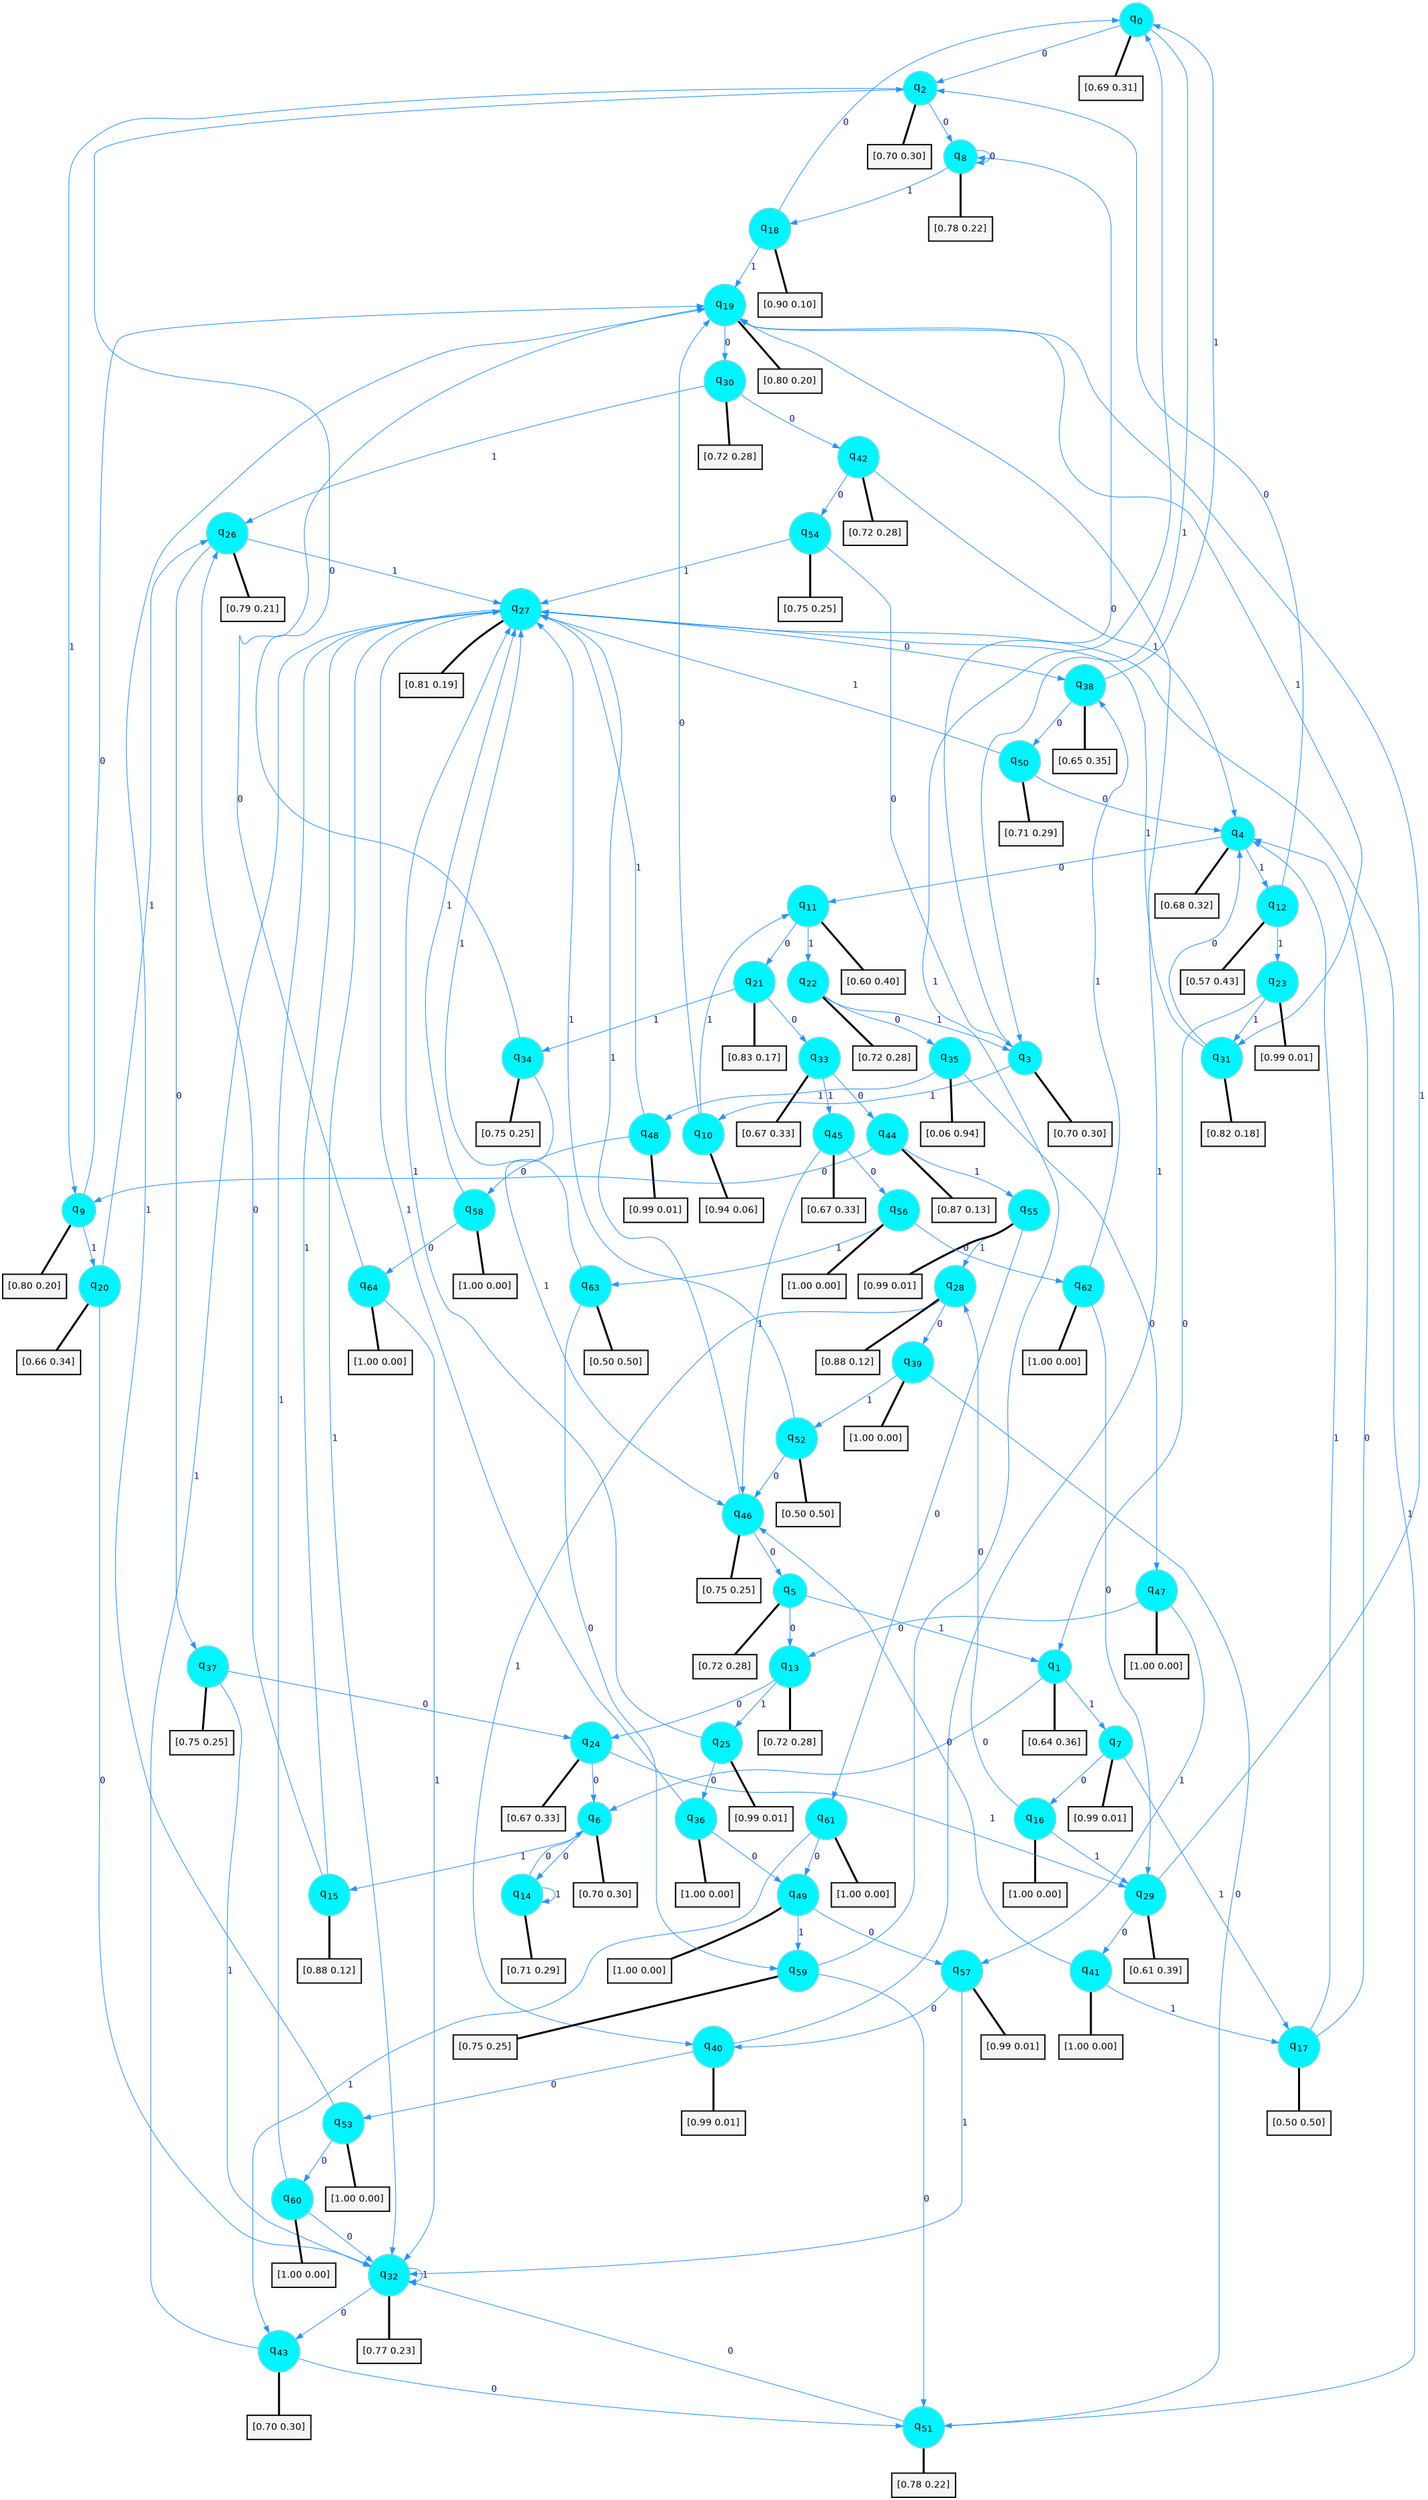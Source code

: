 digraph G {
graph [
bgcolor=transparent, dpi=300, rankdir=TD, size="40,25"];
node [
color=gray, fillcolor=turquoise1, fontcolor=black, fontname=Helvetica, fontsize=16, fontweight=bold, shape=circle, style=filled];
edge [
arrowsize=1, color=dodgerblue1, fontcolor=midnightblue, fontname=courier, fontweight=bold, penwidth=1, style=solid, weight=20];
0[label=<q<SUB>0</SUB>>];
1[label=<q<SUB>1</SUB>>];
2[label=<q<SUB>2</SUB>>];
3[label=<q<SUB>3</SUB>>];
4[label=<q<SUB>4</SUB>>];
5[label=<q<SUB>5</SUB>>];
6[label=<q<SUB>6</SUB>>];
7[label=<q<SUB>7</SUB>>];
8[label=<q<SUB>8</SUB>>];
9[label=<q<SUB>9</SUB>>];
10[label=<q<SUB>10</SUB>>];
11[label=<q<SUB>11</SUB>>];
12[label=<q<SUB>12</SUB>>];
13[label=<q<SUB>13</SUB>>];
14[label=<q<SUB>14</SUB>>];
15[label=<q<SUB>15</SUB>>];
16[label=<q<SUB>16</SUB>>];
17[label=<q<SUB>17</SUB>>];
18[label=<q<SUB>18</SUB>>];
19[label=<q<SUB>19</SUB>>];
20[label=<q<SUB>20</SUB>>];
21[label=<q<SUB>21</SUB>>];
22[label=<q<SUB>22</SUB>>];
23[label=<q<SUB>23</SUB>>];
24[label=<q<SUB>24</SUB>>];
25[label=<q<SUB>25</SUB>>];
26[label=<q<SUB>26</SUB>>];
27[label=<q<SUB>27</SUB>>];
28[label=<q<SUB>28</SUB>>];
29[label=<q<SUB>29</SUB>>];
30[label=<q<SUB>30</SUB>>];
31[label=<q<SUB>31</SUB>>];
32[label=<q<SUB>32</SUB>>];
33[label=<q<SUB>33</SUB>>];
34[label=<q<SUB>34</SUB>>];
35[label=<q<SUB>35</SUB>>];
36[label=<q<SUB>36</SUB>>];
37[label=<q<SUB>37</SUB>>];
38[label=<q<SUB>38</SUB>>];
39[label=<q<SUB>39</SUB>>];
40[label=<q<SUB>40</SUB>>];
41[label=<q<SUB>41</SUB>>];
42[label=<q<SUB>42</SUB>>];
43[label=<q<SUB>43</SUB>>];
44[label=<q<SUB>44</SUB>>];
45[label=<q<SUB>45</SUB>>];
46[label=<q<SUB>46</SUB>>];
47[label=<q<SUB>47</SUB>>];
48[label=<q<SUB>48</SUB>>];
49[label=<q<SUB>49</SUB>>];
50[label=<q<SUB>50</SUB>>];
51[label=<q<SUB>51</SUB>>];
52[label=<q<SUB>52</SUB>>];
53[label=<q<SUB>53</SUB>>];
54[label=<q<SUB>54</SUB>>];
55[label=<q<SUB>55</SUB>>];
56[label=<q<SUB>56</SUB>>];
57[label=<q<SUB>57</SUB>>];
58[label=<q<SUB>58</SUB>>];
59[label=<q<SUB>59</SUB>>];
60[label=<q<SUB>60</SUB>>];
61[label=<q<SUB>61</SUB>>];
62[label=<q<SUB>62</SUB>>];
63[label=<q<SUB>63</SUB>>];
64[label=<q<SUB>64</SUB>>];
65[label="[0.69 0.31]", shape=box,fontcolor=black, fontname=Helvetica, fontsize=14, penwidth=2, fillcolor=whitesmoke,color=black];
66[label="[0.64 0.36]", shape=box,fontcolor=black, fontname=Helvetica, fontsize=14, penwidth=2, fillcolor=whitesmoke,color=black];
67[label="[0.70 0.30]", shape=box,fontcolor=black, fontname=Helvetica, fontsize=14, penwidth=2, fillcolor=whitesmoke,color=black];
68[label="[0.70 0.30]", shape=box,fontcolor=black, fontname=Helvetica, fontsize=14, penwidth=2, fillcolor=whitesmoke,color=black];
69[label="[0.68 0.32]", shape=box,fontcolor=black, fontname=Helvetica, fontsize=14, penwidth=2, fillcolor=whitesmoke,color=black];
70[label="[0.72 0.28]", shape=box,fontcolor=black, fontname=Helvetica, fontsize=14, penwidth=2, fillcolor=whitesmoke,color=black];
71[label="[0.70 0.30]", shape=box,fontcolor=black, fontname=Helvetica, fontsize=14, penwidth=2, fillcolor=whitesmoke,color=black];
72[label="[0.99 0.01]", shape=box,fontcolor=black, fontname=Helvetica, fontsize=14, penwidth=2, fillcolor=whitesmoke,color=black];
73[label="[0.78 0.22]", shape=box,fontcolor=black, fontname=Helvetica, fontsize=14, penwidth=2, fillcolor=whitesmoke,color=black];
74[label="[0.80 0.20]", shape=box,fontcolor=black, fontname=Helvetica, fontsize=14, penwidth=2, fillcolor=whitesmoke,color=black];
75[label="[0.94 0.06]", shape=box,fontcolor=black, fontname=Helvetica, fontsize=14, penwidth=2, fillcolor=whitesmoke,color=black];
76[label="[0.60 0.40]", shape=box,fontcolor=black, fontname=Helvetica, fontsize=14, penwidth=2, fillcolor=whitesmoke,color=black];
77[label="[0.57 0.43]", shape=box,fontcolor=black, fontname=Helvetica, fontsize=14, penwidth=2, fillcolor=whitesmoke,color=black];
78[label="[0.72 0.28]", shape=box,fontcolor=black, fontname=Helvetica, fontsize=14, penwidth=2, fillcolor=whitesmoke,color=black];
79[label="[0.71 0.29]", shape=box,fontcolor=black, fontname=Helvetica, fontsize=14, penwidth=2, fillcolor=whitesmoke,color=black];
80[label="[0.88 0.12]", shape=box,fontcolor=black, fontname=Helvetica, fontsize=14, penwidth=2, fillcolor=whitesmoke,color=black];
81[label="[1.00 0.00]", shape=box,fontcolor=black, fontname=Helvetica, fontsize=14, penwidth=2, fillcolor=whitesmoke,color=black];
82[label="[0.50 0.50]", shape=box,fontcolor=black, fontname=Helvetica, fontsize=14, penwidth=2, fillcolor=whitesmoke,color=black];
83[label="[0.90 0.10]", shape=box,fontcolor=black, fontname=Helvetica, fontsize=14, penwidth=2, fillcolor=whitesmoke,color=black];
84[label="[0.80 0.20]", shape=box,fontcolor=black, fontname=Helvetica, fontsize=14, penwidth=2, fillcolor=whitesmoke,color=black];
85[label="[0.66 0.34]", shape=box,fontcolor=black, fontname=Helvetica, fontsize=14, penwidth=2, fillcolor=whitesmoke,color=black];
86[label="[0.83 0.17]", shape=box,fontcolor=black, fontname=Helvetica, fontsize=14, penwidth=2, fillcolor=whitesmoke,color=black];
87[label="[0.72 0.28]", shape=box,fontcolor=black, fontname=Helvetica, fontsize=14, penwidth=2, fillcolor=whitesmoke,color=black];
88[label="[0.99 0.01]", shape=box,fontcolor=black, fontname=Helvetica, fontsize=14, penwidth=2, fillcolor=whitesmoke,color=black];
89[label="[0.67 0.33]", shape=box,fontcolor=black, fontname=Helvetica, fontsize=14, penwidth=2, fillcolor=whitesmoke,color=black];
90[label="[0.99 0.01]", shape=box,fontcolor=black, fontname=Helvetica, fontsize=14, penwidth=2, fillcolor=whitesmoke,color=black];
91[label="[0.79 0.21]", shape=box,fontcolor=black, fontname=Helvetica, fontsize=14, penwidth=2, fillcolor=whitesmoke,color=black];
92[label="[0.81 0.19]", shape=box,fontcolor=black, fontname=Helvetica, fontsize=14, penwidth=2, fillcolor=whitesmoke,color=black];
93[label="[0.88 0.12]", shape=box,fontcolor=black, fontname=Helvetica, fontsize=14, penwidth=2, fillcolor=whitesmoke,color=black];
94[label="[0.61 0.39]", shape=box,fontcolor=black, fontname=Helvetica, fontsize=14, penwidth=2, fillcolor=whitesmoke,color=black];
95[label="[0.72 0.28]", shape=box,fontcolor=black, fontname=Helvetica, fontsize=14, penwidth=2, fillcolor=whitesmoke,color=black];
96[label="[0.82 0.18]", shape=box,fontcolor=black, fontname=Helvetica, fontsize=14, penwidth=2, fillcolor=whitesmoke,color=black];
97[label="[0.77 0.23]", shape=box,fontcolor=black, fontname=Helvetica, fontsize=14, penwidth=2, fillcolor=whitesmoke,color=black];
98[label="[0.67 0.33]", shape=box,fontcolor=black, fontname=Helvetica, fontsize=14, penwidth=2, fillcolor=whitesmoke,color=black];
99[label="[0.75 0.25]", shape=box,fontcolor=black, fontname=Helvetica, fontsize=14, penwidth=2, fillcolor=whitesmoke,color=black];
100[label="[0.06 0.94]", shape=box,fontcolor=black, fontname=Helvetica, fontsize=14, penwidth=2, fillcolor=whitesmoke,color=black];
101[label="[1.00 0.00]", shape=box,fontcolor=black, fontname=Helvetica, fontsize=14, penwidth=2, fillcolor=whitesmoke,color=black];
102[label="[0.75 0.25]", shape=box,fontcolor=black, fontname=Helvetica, fontsize=14, penwidth=2, fillcolor=whitesmoke,color=black];
103[label="[0.65 0.35]", shape=box,fontcolor=black, fontname=Helvetica, fontsize=14, penwidth=2, fillcolor=whitesmoke,color=black];
104[label="[1.00 0.00]", shape=box,fontcolor=black, fontname=Helvetica, fontsize=14, penwidth=2, fillcolor=whitesmoke,color=black];
105[label="[0.99 0.01]", shape=box,fontcolor=black, fontname=Helvetica, fontsize=14, penwidth=2, fillcolor=whitesmoke,color=black];
106[label="[1.00 0.00]", shape=box,fontcolor=black, fontname=Helvetica, fontsize=14, penwidth=2, fillcolor=whitesmoke,color=black];
107[label="[0.72 0.28]", shape=box,fontcolor=black, fontname=Helvetica, fontsize=14, penwidth=2, fillcolor=whitesmoke,color=black];
108[label="[0.70 0.30]", shape=box,fontcolor=black, fontname=Helvetica, fontsize=14, penwidth=2, fillcolor=whitesmoke,color=black];
109[label="[0.87 0.13]", shape=box,fontcolor=black, fontname=Helvetica, fontsize=14, penwidth=2, fillcolor=whitesmoke,color=black];
110[label="[0.67 0.33]", shape=box,fontcolor=black, fontname=Helvetica, fontsize=14, penwidth=2, fillcolor=whitesmoke,color=black];
111[label="[0.75 0.25]", shape=box,fontcolor=black, fontname=Helvetica, fontsize=14, penwidth=2, fillcolor=whitesmoke,color=black];
112[label="[1.00 0.00]", shape=box,fontcolor=black, fontname=Helvetica, fontsize=14, penwidth=2, fillcolor=whitesmoke,color=black];
113[label="[0.99 0.01]", shape=box,fontcolor=black, fontname=Helvetica, fontsize=14, penwidth=2, fillcolor=whitesmoke,color=black];
114[label="[1.00 0.00]", shape=box,fontcolor=black, fontname=Helvetica, fontsize=14, penwidth=2, fillcolor=whitesmoke,color=black];
115[label="[0.71 0.29]", shape=box,fontcolor=black, fontname=Helvetica, fontsize=14, penwidth=2, fillcolor=whitesmoke,color=black];
116[label="[0.78 0.22]", shape=box,fontcolor=black, fontname=Helvetica, fontsize=14, penwidth=2, fillcolor=whitesmoke,color=black];
117[label="[0.50 0.50]", shape=box,fontcolor=black, fontname=Helvetica, fontsize=14, penwidth=2, fillcolor=whitesmoke,color=black];
118[label="[1.00 0.00]", shape=box,fontcolor=black, fontname=Helvetica, fontsize=14, penwidth=2, fillcolor=whitesmoke,color=black];
119[label="[0.75 0.25]", shape=box,fontcolor=black, fontname=Helvetica, fontsize=14, penwidth=2, fillcolor=whitesmoke,color=black];
120[label="[0.99 0.01]", shape=box,fontcolor=black, fontname=Helvetica, fontsize=14, penwidth=2, fillcolor=whitesmoke,color=black];
121[label="[1.00 0.00]", shape=box,fontcolor=black, fontname=Helvetica, fontsize=14, penwidth=2, fillcolor=whitesmoke,color=black];
122[label="[0.99 0.01]", shape=box,fontcolor=black, fontname=Helvetica, fontsize=14, penwidth=2, fillcolor=whitesmoke,color=black];
123[label="[1.00 0.00]", shape=box,fontcolor=black, fontname=Helvetica, fontsize=14, penwidth=2, fillcolor=whitesmoke,color=black];
124[label="[0.75 0.25]", shape=box,fontcolor=black, fontname=Helvetica, fontsize=14, penwidth=2, fillcolor=whitesmoke,color=black];
125[label="[1.00 0.00]", shape=box,fontcolor=black, fontname=Helvetica, fontsize=14, penwidth=2, fillcolor=whitesmoke,color=black];
126[label="[1.00 0.00]", shape=box,fontcolor=black, fontname=Helvetica, fontsize=14, penwidth=2, fillcolor=whitesmoke,color=black];
127[label="[1.00 0.00]", shape=box,fontcolor=black, fontname=Helvetica, fontsize=14, penwidth=2, fillcolor=whitesmoke,color=black];
128[label="[0.50 0.50]", shape=box,fontcolor=black, fontname=Helvetica, fontsize=14, penwidth=2, fillcolor=whitesmoke,color=black];
129[label="[1.00 0.00]", shape=box,fontcolor=black, fontname=Helvetica, fontsize=14, penwidth=2, fillcolor=whitesmoke,color=black];
0->2 [label=0];
0->3 [label=1];
0->65 [arrowhead=none, penwidth=3,color=black];
1->6 [label=0];
1->7 [label=1];
1->66 [arrowhead=none, penwidth=3,color=black];
2->8 [label=0];
2->9 [label=1];
2->67 [arrowhead=none, penwidth=3,color=black];
3->8 [label=0];
3->10 [label=1];
3->68 [arrowhead=none, penwidth=3,color=black];
4->11 [label=0];
4->12 [label=1];
4->69 [arrowhead=none, penwidth=3,color=black];
5->13 [label=0];
5->1 [label=1];
5->70 [arrowhead=none, penwidth=3,color=black];
6->14 [label=0];
6->15 [label=1];
6->71 [arrowhead=none, penwidth=3,color=black];
7->16 [label=0];
7->17 [label=1];
7->72 [arrowhead=none, penwidth=3,color=black];
8->8 [label=0];
8->18 [label=1];
8->73 [arrowhead=none, penwidth=3,color=black];
9->19 [label=0];
9->20 [label=1];
9->74 [arrowhead=none, penwidth=3,color=black];
10->19 [label=0];
10->11 [label=1];
10->75 [arrowhead=none, penwidth=3,color=black];
11->21 [label=0];
11->22 [label=1];
11->76 [arrowhead=none, penwidth=3,color=black];
12->2 [label=0];
12->23 [label=1];
12->77 [arrowhead=none, penwidth=3,color=black];
13->24 [label=0];
13->25 [label=1];
13->78 [arrowhead=none, penwidth=3,color=black];
14->6 [label=0];
14->14 [label=1];
14->79 [arrowhead=none, penwidth=3,color=black];
15->26 [label=0];
15->27 [label=1];
15->80 [arrowhead=none, penwidth=3,color=black];
16->28 [label=0];
16->29 [label=1];
16->81 [arrowhead=none, penwidth=3,color=black];
17->4 [label=0];
17->4 [label=1];
17->82 [arrowhead=none, penwidth=3,color=black];
18->0 [label=0];
18->19 [label=1];
18->83 [arrowhead=none, penwidth=3,color=black];
19->30 [label=0];
19->31 [label=1];
19->84 [arrowhead=none, penwidth=3,color=black];
20->32 [label=0];
20->26 [label=1];
20->85 [arrowhead=none, penwidth=3,color=black];
21->33 [label=0];
21->34 [label=1];
21->86 [arrowhead=none, penwidth=3,color=black];
22->35 [label=0];
22->3 [label=1];
22->87 [arrowhead=none, penwidth=3,color=black];
23->1 [label=0];
23->31 [label=1];
23->88 [arrowhead=none, penwidth=3,color=black];
24->6 [label=0];
24->29 [label=1];
24->89 [arrowhead=none, penwidth=3,color=black];
25->36 [label=0];
25->27 [label=1];
25->90 [arrowhead=none, penwidth=3,color=black];
26->37 [label=0];
26->27 [label=1];
26->91 [arrowhead=none, penwidth=3,color=black];
27->38 [label=0];
27->32 [label=1];
27->92 [arrowhead=none, penwidth=3,color=black];
28->39 [label=0];
28->40 [label=1];
28->93 [arrowhead=none, penwidth=3,color=black];
29->41 [label=0];
29->19 [label=1];
29->94 [arrowhead=none, penwidth=3,color=black];
30->42 [label=0];
30->26 [label=1];
30->95 [arrowhead=none, penwidth=3,color=black];
31->4 [label=0];
31->27 [label=1];
31->96 [arrowhead=none, penwidth=3,color=black];
32->43 [label=0];
32->32 [label=1];
32->97 [arrowhead=none, penwidth=3,color=black];
33->44 [label=0];
33->45 [label=1];
33->98 [arrowhead=none, penwidth=3,color=black];
34->2 [label=0];
34->46 [label=1];
34->99 [arrowhead=none, penwidth=3,color=black];
35->47 [label=0];
35->48 [label=1];
35->100 [arrowhead=none, penwidth=3,color=black];
36->49 [label=0];
36->27 [label=1];
36->101 [arrowhead=none, penwidth=3,color=black];
37->24 [label=0];
37->32 [label=1];
37->102 [arrowhead=none, penwidth=3,color=black];
38->50 [label=0];
38->0 [label=1];
38->103 [arrowhead=none, penwidth=3,color=black];
39->51 [label=0];
39->52 [label=1];
39->104 [arrowhead=none, penwidth=3,color=black];
40->53 [label=0];
40->19 [label=1];
40->105 [arrowhead=none, penwidth=3,color=black];
41->46 [label=0];
41->17 [label=1];
41->106 [arrowhead=none, penwidth=3,color=black];
42->54 [label=0];
42->4 [label=1];
42->107 [arrowhead=none, penwidth=3,color=black];
43->51 [label=0];
43->27 [label=1];
43->108 [arrowhead=none, penwidth=3,color=black];
44->9 [label=0];
44->55 [label=1];
44->109 [arrowhead=none, penwidth=3,color=black];
45->56 [label=0];
45->46 [label=1];
45->110 [arrowhead=none, penwidth=3,color=black];
46->5 [label=0];
46->27 [label=1];
46->111 [arrowhead=none, penwidth=3,color=black];
47->13 [label=0];
47->57 [label=1];
47->112 [arrowhead=none, penwidth=3,color=black];
48->58 [label=0];
48->27 [label=1];
48->113 [arrowhead=none, penwidth=3,color=black];
49->57 [label=0];
49->59 [label=1];
49->114 [arrowhead=none, penwidth=3,color=black];
50->4 [label=0];
50->27 [label=1];
50->115 [arrowhead=none, penwidth=3,color=black];
51->32 [label=0];
51->27 [label=1];
51->116 [arrowhead=none, penwidth=3,color=black];
52->46 [label=0];
52->27 [label=1];
52->117 [arrowhead=none, penwidth=3,color=black];
53->60 [label=0];
53->19 [label=1];
53->118 [arrowhead=none, penwidth=3,color=black];
54->3 [label=0];
54->27 [label=1];
54->119 [arrowhead=none, penwidth=3,color=black];
55->61 [label=0];
55->28 [label=1];
55->120 [arrowhead=none, penwidth=3,color=black];
56->62 [label=0];
56->63 [label=1];
56->121 [arrowhead=none, penwidth=3,color=black];
57->40 [label=0];
57->32 [label=1];
57->122 [arrowhead=none, penwidth=3,color=black];
58->64 [label=0];
58->27 [label=1];
58->123 [arrowhead=none, penwidth=3,color=black];
59->51 [label=0];
59->0 [label=1];
59->124 [arrowhead=none, penwidth=3,color=black];
60->32 [label=0];
60->27 [label=1];
60->125 [arrowhead=none, penwidth=3,color=black];
61->49 [label=0];
61->43 [label=1];
61->126 [arrowhead=none, penwidth=3,color=black];
62->29 [label=0];
62->38 [label=1];
62->127 [arrowhead=none, penwidth=3,color=black];
63->59 [label=0];
63->27 [label=1];
63->128 [arrowhead=none, penwidth=3,color=black];
64->19 [label=0];
64->32 [label=1];
64->129 [arrowhead=none, penwidth=3,color=black];
}
